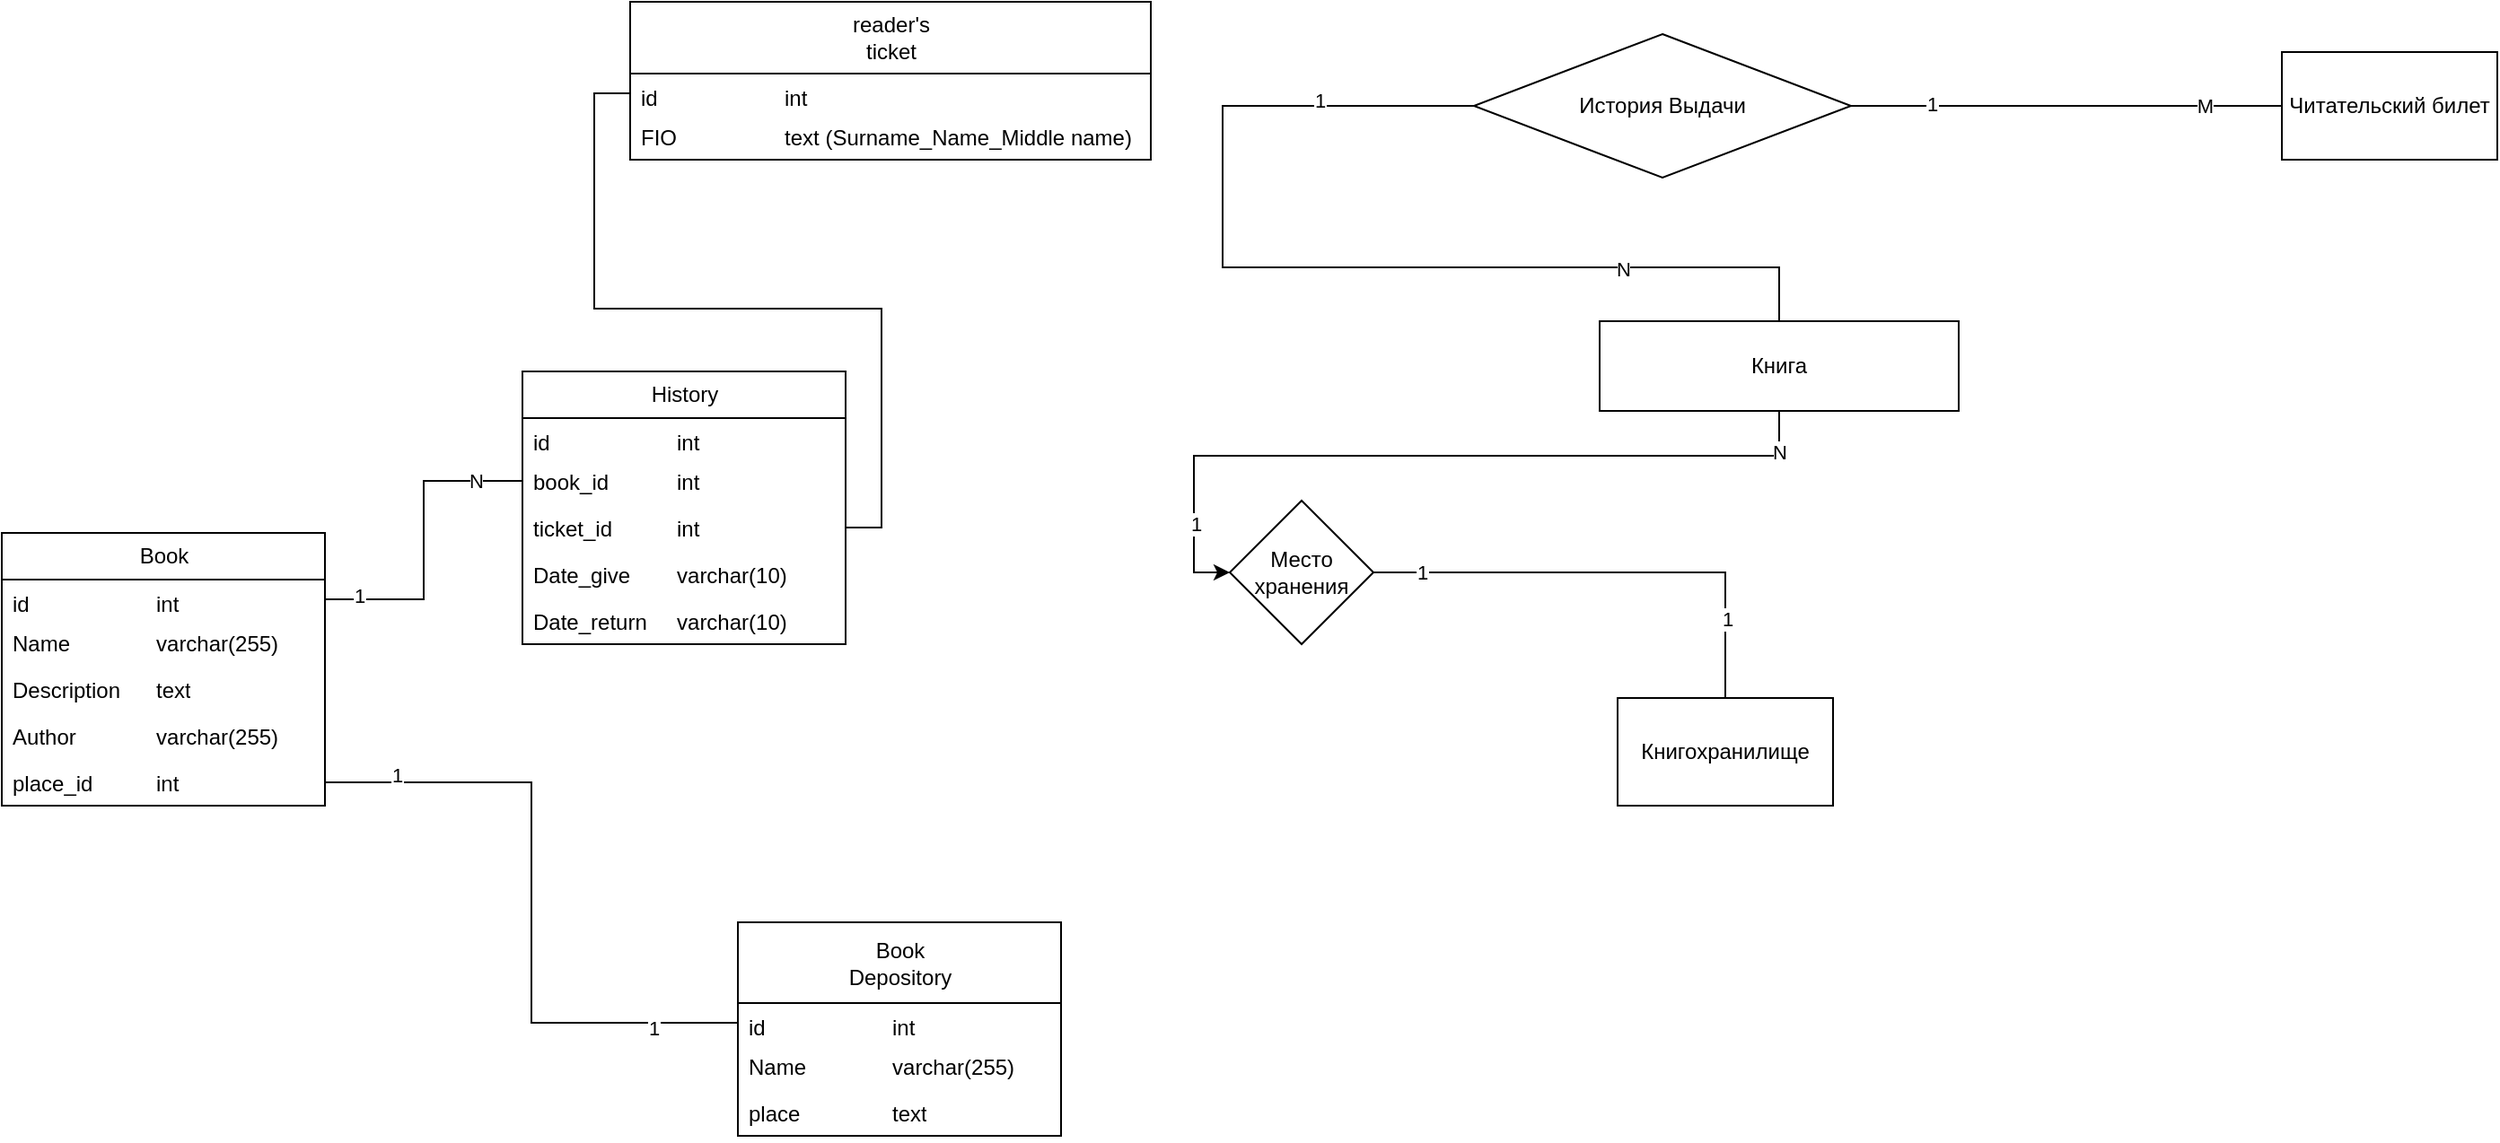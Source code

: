 <mxfile version="24.4.14" type="device">
  <diagram name="Страница — 1" id="w5D1AJOAY7u1KoYUXU2h">
    <mxGraphModel dx="2408" dy="714" grid="1" gridSize="10" guides="1" tooltips="1" connect="1" arrows="1" fold="1" page="1" pageScale="1" pageWidth="827" pageHeight="1169" math="0" shadow="0">
      <root>
        <mxCell id="0" />
        <mxCell id="1" parent="0" />
        <mxCell id="9vfL9RAj4Cvf0Cjeffzg-3" value="" style="edgeStyle=orthogonalEdgeStyle;rounded=0;orthogonalLoop=1;jettySize=auto;html=1;endArrow=none;endFill=0;" parent="1" source="9vfL9RAj4Cvf0Cjeffzg-4" target="9vfL9RAj4Cvf0Cjeffzg-2" edge="1">
          <mxGeometry relative="1" as="geometry" />
        </mxCell>
        <mxCell id="9vfL9RAj4Cvf0Cjeffzg-9" value="1" style="edgeLabel;html=1;align=center;verticalAlign=middle;resizable=0;points=[];" parent="9vfL9RAj4Cvf0Cjeffzg-3" vertex="1" connectable="0">
          <mxGeometry x="-0.625" y="1" relative="1" as="geometry">
            <mxPoint as="offset" />
          </mxGeometry>
        </mxCell>
        <mxCell id="9vfL9RAj4Cvf0Cjeffzg-10" value="M" style="edgeLabel;html=1;align=center;verticalAlign=middle;resizable=0;points=[];" parent="9vfL9RAj4Cvf0Cjeffzg-3" vertex="1" connectable="0">
          <mxGeometry x="0.642" relative="1" as="geometry">
            <mxPoint as="offset" />
          </mxGeometry>
        </mxCell>
        <mxCell id="9vfL9RAj4Cvf0Cjeffzg-19" style="edgeStyle=orthogonalEdgeStyle;rounded=0;orthogonalLoop=1;jettySize=auto;html=1;exitX=0.5;exitY=1;exitDx=0;exitDy=0;entryX=0;entryY=0.5;entryDx=0;entryDy=0;" parent="1" source="9vfL9RAj4Cvf0Cjeffzg-1" target="9vfL9RAj4Cvf0Cjeffzg-12" edge="1">
          <mxGeometry relative="1" as="geometry" />
        </mxCell>
        <mxCell id="9vfL9RAj4Cvf0Cjeffzg-20" value="N" style="edgeLabel;html=1;align=center;verticalAlign=middle;resizable=0;points=[];" parent="9vfL9RAj4Cvf0Cjeffzg-19" vertex="1" connectable="0">
          <mxGeometry x="-0.885" y="-2" relative="1" as="geometry">
            <mxPoint as="offset" />
          </mxGeometry>
        </mxCell>
        <mxCell id="9vfL9RAj4Cvf0Cjeffzg-21" value="1" style="edgeLabel;html=1;align=center;verticalAlign=middle;resizable=0;points=[];" parent="9vfL9RAj4Cvf0Cjeffzg-19" vertex="1" connectable="0">
          <mxGeometry x="0.785" y="1" relative="1" as="geometry">
            <mxPoint as="offset" />
          </mxGeometry>
        </mxCell>
        <mxCell id="9vfL9RAj4Cvf0Cjeffzg-1" value="Книга" style="rounded=0;whiteSpace=wrap;html=1;" parent="1" vertex="1">
          <mxGeometry x="620" y="200" width="200" height="50" as="geometry" />
        </mxCell>
        <mxCell id="9vfL9RAj4Cvf0Cjeffzg-2" value="Читательский билет" style="rounded=0;whiteSpace=wrap;html=1;" parent="1" vertex="1">
          <mxGeometry x="1000" y="50" width="120" height="60" as="geometry" />
        </mxCell>
        <mxCell id="9vfL9RAj4Cvf0Cjeffzg-5" value="" style="edgeStyle=orthogonalEdgeStyle;rounded=0;orthogonalLoop=1;jettySize=auto;html=1;endArrow=none;endFill=0;exitX=0.5;exitY=0;exitDx=0;exitDy=0;" parent="1" source="9vfL9RAj4Cvf0Cjeffzg-1" target="9vfL9RAj4Cvf0Cjeffzg-4" edge="1">
          <mxGeometry relative="1" as="geometry">
            <mxPoint x="260" y="295" as="sourcePoint" />
            <mxPoint x="887" y="115" as="targetPoint" />
            <Array as="points">
              <mxPoint x="720" y="170" />
              <mxPoint x="410" y="170" />
              <mxPoint x="410" y="80" />
            </Array>
          </mxGeometry>
        </mxCell>
        <mxCell id="9vfL9RAj4Cvf0Cjeffzg-7" value="N" style="edgeLabel;html=1;align=center;verticalAlign=middle;resizable=0;points=[];" parent="9vfL9RAj4Cvf0Cjeffzg-5" vertex="1" connectable="0">
          <mxGeometry x="-0.59" y="1" relative="1" as="geometry">
            <mxPoint as="offset" />
          </mxGeometry>
        </mxCell>
        <mxCell id="9vfL9RAj4Cvf0Cjeffzg-8" value="1" style="edgeLabel;html=1;align=center;verticalAlign=middle;resizable=0;points=[];" parent="9vfL9RAj4Cvf0Cjeffzg-5" vertex="1" connectable="0">
          <mxGeometry x="0.698" y="3" relative="1" as="geometry">
            <mxPoint as="offset" />
          </mxGeometry>
        </mxCell>
        <mxCell id="9vfL9RAj4Cvf0Cjeffzg-4" value="История Выдачи" style="rhombus;whiteSpace=wrap;html=1;" parent="1" vertex="1">
          <mxGeometry x="550" y="40" width="210" height="80" as="geometry" />
        </mxCell>
        <mxCell id="9vfL9RAj4Cvf0Cjeffzg-11" value="Книгохранилище" style="rounded=0;whiteSpace=wrap;html=1;" parent="1" vertex="1">
          <mxGeometry x="630" y="410" width="120" height="60" as="geometry" />
        </mxCell>
        <mxCell id="9vfL9RAj4Cvf0Cjeffzg-13" style="edgeStyle=orthogonalEdgeStyle;rounded=0;orthogonalLoop=1;jettySize=auto;html=1;exitX=1;exitY=0.5;exitDx=0;exitDy=0;endArrow=none;endFill=0;" parent="1" source="9vfL9RAj4Cvf0Cjeffzg-12" target="9vfL9RAj4Cvf0Cjeffzg-11" edge="1">
          <mxGeometry relative="1" as="geometry" />
        </mxCell>
        <mxCell id="9vfL9RAj4Cvf0Cjeffzg-17" value="1" style="edgeLabel;html=1;align=center;verticalAlign=middle;resizable=0;points=[];" parent="9vfL9RAj4Cvf0Cjeffzg-13" vertex="1" connectable="0">
          <mxGeometry x="0.669" y="1" relative="1" as="geometry">
            <mxPoint as="offset" />
          </mxGeometry>
        </mxCell>
        <mxCell id="9vfL9RAj4Cvf0Cjeffzg-18" value="1" style="edgeLabel;html=1;align=center;verticalAlign=middle;resizable=0;points=[];" parent="9vfL9RAj4Cvf0Cjeffzg-13" vertex="1" connectable="0">
          <mxGeometry x="-0.703" y="-3" relative="1" as="geometry">
            <mxPoint x="-13" y="-3" as="offset" />
          </mxGeometry>
        </mxCell>
        <mxCell id="9vfL9RAj4Cvf0Cjeffzg-12" value="Место хранения" style="rhombus;whiteSpace=wrap;html=1;" parent="1" vertex="1">
          <mxGeometry x="414" y="300" width="80" height="80" as="geometry" />
        </mxCell>
        <mxCell id="9vfL9RAj4Cvf0Cjeffzg-22" value="Book" style="swimlane;fontStyle=0;childLayout=stackLayout;horizontal=1;startSize=26;fillColor=none;horizontalStack=0;resizeParent=1;resizeParentMax=0;resizeLast=0;collapsible=1;marginBottom=0;html=1;" parent="1" vertex="1">
          <mxGeometry x="-270" y="318" width="180" height="152" as="geometry" />
        </mxCell>
        <mxCell id="9vfL9RAj4Cvf0Cjeffzg-23" value="id&lt;span style=&quot;white-space: pre;&quot;&gt;&#x9;&lt;/span&gt;&lt;span style=&quot;white-space: pre;&quot;&gt;&#x9;&lt;/span&gt;&lt;span style=&quot;white-space: pre;&quot;&gt;&#x9;&lt;/span&gt;int" style="text;strokeColor=none;fillColor=none;align=left;verticalAlign=top;spacingLeft=4;spacingRight=4;overflow=hidden;rotatable=0;points=[[0,0.5],[1,0.5]];portConstraint=eastwest;whiteSpace=wrap;html=1;" parent="9vfL9RAj4Cvf0Cjeffzg-22" vertex="1">
          <mxGeometry y="26" width="180" height="22" as="geometry" />
        </mxCell>
        <mxCell id="9vfL9RAj4Cvf0Cjeffzg-24" value="Name&amp;nbsp;&lt;span style=&quot;white-space: pre;&quot;&gt;&#x9;&lt;/span&gt;&lt;span style=&quot;white-space: pre;&quot;&gt;&#x9;&lt;/span&gt;varchar(255)" style="text;strokeColor=none;fillColor=none;align=left;verticalAlign=top;spacingLeft=4;spacingRight=4;overflow=hidden;rotatable=0;points=[[0,0.5],[1,0.5]];portConstraint=eastwest;whiteSpace=wrap;html=1;" parent="9vfL9RAj4Cvf0Cjeffzg-22" vertex="1">
          <mxGeometry y="48" width="180" height="26" as="geometry" />
        </mxCell>
        <mxCell id="9vfL9RAj4Cvf0Cjeffzg-25" value="Description&amp;nbsp;&lt;span style=&quot;white-space: pre;&quot;&gt;&#x9;&lt;/span&gt;text" style="text;strokeColor=none;fillColor=none;align=left;verticalAlign=top;spacingLeft=4;spacingRight=4;overflow=hidden;rotatable=0;points=[[0,0.5],[1,0.5]];portConstraint=eastwest;whiteSpace=wrap;html=1;" parent="9vfL9RAj4Cvf0Cjeffzg-22" vertex="1">
          <mxGeometry y="74" width="180" height="26" as="geometry" />
        </mxCell>
        <mxCell id="9vfL9RAj4Cvf0Cjeffzg-27" value="Au&lt;span style=&quot;background-color: initial;&quot;&gt;thor&amp;nbsp;&lt;span style=&quot;white-space: pre;&quot;&gt;&#x9;&lt;/span&gt;&lt;span style=&quot;white-space: pre;&quot;&gt;&#x9;&lt;/span&gt;&lt;/span&gt;varchar(255)" style="text;strokeColor=none;fillColor=none;align=left;verticalAlign=top;spacingLeft=4;spacingRight=4;overflow=hidden;rotatable=0;points=[[0,0.5],[1,0.5]];portConstraint=eastwest;whiteSpace=wrap;html=1;" parent="9vfL9RAj4Cvf0Cjeffzg-22" vertex="1">
          <mxGeometry y="100" width="180" height="26" as="geometry" />
        </mxCell>
        <mxCell id="9vfL9RAj4Cvf0Cjeffzg-26" value="place_id&lt;span style=&quot;white-space: pre;&quot;&gt;&#x9;&lt;/span&gt;&lt;span style=&quot;white-space: pre;&quot;&gt;&#x9;&lt;/span&gt;int" style="text;strokeColor=none;fillColor=none;align=left;verticalAlign=top;spacingLeft=4;spacingRight=4;overflow=hidden;rotatable=0;points=[[0,0.5],[1,0.5]];portConstraint=eastwest;whiteSpace=wrap;html=1;" parent="9vfL9RAj4Cvf0Cjeffzg-22" vertex="1">
          <mxGeometry y="126" width="180" height="26" as="geometry" />
        </mxCell>
        <mxCell id="9vfL9RAj4Cvf0Cjeffzg-28" value="&lt;span style=&quot;white-space: pre-wrap;&quot;&gt;Book &lt;/span&gt;&lt;span style=&quot;white-space: pre-wrap;&quot; data-src-align=&quot;0:14&quot; class=&quot;EzKURWReUAB5oZgtQNkl&quot;&gt;Depository&lt;/span&gt;" style="swimlane;fontStyle=0;childLayout=stackLayout;horizontal=1;startSize=45;fillColor=none;horizontalStack=0;resizeParent=1;resizeParentMax=0;resizeLast=0;collapsible=1;marginBottom=0;html=1;" parent="1" vertex="1">
          <mxGeometry x="140" y="535" width="180" height="119" as="geometry" />
        </mxCell>
        <mxCell id="9vfL9RAj4Cvf0Cjeffzg-29" value="id&lt;span style=&quot;white-space: pre;&quot;&gt;&#x9;&lt;/span&gt;&lt;span style=&quot;white-space: pre;&quot;&gt;&#x9;&lt;/span&gt;&lt;span style=&quot;white-space: pre;&quot;&gt;&#x9;&lt;/span&gt;int" style="text;strokeColor=none;fillColor=none;align=left;verticalAlign=top;spacingLeft=4;spacingRight=4;overflow=hidden;rotatable=0;points=[[0,0.5],[1,0.5]];portConstraint=eastwest;whiteSpace=wrap;html=1;" parent="9vfL9RAj4Cvf0Cjeffzg-28" vertex="1">
          <mxGeometry y="45" width="180" height="22" as="geometry" />
        </mxCell>
        <mxCell id="9vfL9RAj4Cvf0Cjeffzg-30" value="Name&amp;nbsp;&lt;span style=&quot;white-space: pre;&quot;&gt;&#x9;&lt;/span&gt;&lt;span style=&quot;white-space: pre;&quot;&gt;&#x9;&lt;/span&gt;varchar(255)" style="text;strokeColor=none;fillColor=none;align=left;verticalAlign=top;spacingLeft=4;spacingRight=4;overflow=hidden;rotatable=0;points=[[0,0.5],[1,0.5]];portConstraint=eastwest;whiteSpace=wrap;html=1;" parent="9vfL9RAj4Cvf0Cjeffzg-28" vertex="1">
          <mxGeometry y="67" width="180" height="26" as="geometry" />
        </mxCell>
        <mxCell id="9vfL9RAj4Cvf0Cjeffzg-31" value="place&lt;span style=&quot;white-space: pre;&quot;&gt;&#x9;&lt;/span&gt;&amp;nbsp;&lt;span style=&quot;white-space: pre;&quot;&gt;&#x9;&lt;/span&gt;text" style="text;strokeColor=none;fillColor=none;align=left;verticalAlign=top;spacingLeft=4;spacingRight=4;overflow=hidden;rotatable=0;points=[[0,0.5],[1,0.5]];portConstraint=eastwest;whiteSpace=wrap;html=1;" parent="9vfL9RAj4Cvf0Cjeffzg-28" vertex="1">
          <mxGeometry y="93" width="180" height="26" as="geometry" />
        </mxCell>
        <mxCell id="9vfL9RAj4Cvf0Cjeffzg-36" style="edgeStyle=orthogonalEdgeStyle;rounded=0;orthogonalLoop=1;jettySize=auto;html=1;exitX=1;exitY=0.5;exitDx=0;exitDy=0;endArrow=none;endFill=0;" parent="1" source="9vfL9RAj4Cvf0Cjeffzg-26" target="9vfL9RAj4Cvf0Cjeffzg-29" edge="1">
          <mxGeometry relative="1" as="geometry" />
        </mxCell>
        <mxCell id="YWxd3MEu1k-rV6FUPabJ-1" value="1" style="edgeLabel;html=1;align=center;verticalAlign=middle;resizable=0;points=[];" vertex="1" connectable="0" parent="9vfL9RAj4Cvf0Cjeffzg-36">
          <mxGeometry x="-0.781" y="4" relative="1" as="geometry">
            <mxPoint as="offset" />
          </mxGeometry>
        </mxCell>
        <mxCell id="YWxd3MEu1k-rV6FUPabJ-2" value="1" style="edgeLabel;html=1;align=center;verticalAlign=middle;resizable=0;points=[];" vertex="1" connectable="0" parent="9vfL9RAj4Cvf0Cjeffzg-36">
          <mxGeometry x="0.741" y="-3" relative="1" as="geometry">
            <mxPoint as="offset" />
          </mxGeometry>
        </mxCell>
        <mxCell id="9vfL9RAj4Cvf0Cjeffzg-37" value="&lt;div&gt;&lt;span style=&quot;background-color: initial; white-space: pre-wrap;&quot; data-src-align=&quot;0:12&quot; class=&quot;EzKURWReUAB5oZgtQNkl&quot;&gt;reader&lt;/span&gt;&lt;span style=&quot;background-color: initial; white-space: pre-wrap;&quot;&gt;&#39;s &lt;/span&gt;&lt;span style=&quot;background-color: initial; white-space: pre-wrap;&quot; data-src-align=&quot;13:5&quot; class=&quot;EzKURWReUAB5oZgtQNkl&quot;&gt;ticket&lt;/span&gt;&lt;br&gt;&lt;/div&gt;" style="swimlane;fontStyle=0;childLayout=stackLayout;horizontal=1;startSize=40;fillColor=none;horizontalStack=0;resizeParent=1;resizeParentMax=0;resizeLast=0;collapsible=1;marginBottom=0;html=1;" parent="1" vertex="1">
          <mxGeometry x="80" y="22" width="290" height="88" as="geometry">
            <mxRectangle x="120" y="230" width="110" height="30" as="alternateBounds" />
          </mxGeometry>
        </mxCell>
        <mxCell id="9vfL9RAj4Cvf0Cjeffzg-38" value="id&lt;span style=&quot;white-space: pre;&quot;&gt;&#x9;&lt;/span&gt;&lt;span style=&quot;white-space: pre;&quot;&gt;&#x9;&lt;/span&gt;&lt;span style=&quot;white-space: pre;&quot;&gt;&#x9;&lt;/span&gt;int" style="text;strokeColor=none;fillColor=none;align=left;verticalAlign=top;spacingLeft=4;spacingRight=4;overflow=hidden;rotatable=0;points=[[0,0.5],[1,0.5]];portConstraint=eastwest;whiteSpace=wrap;html=1;" parent="9vfL9RAj4Cvf0Cjeffzg-37" vertex="1">
          <mxGeometry y="40" width="290" height="22" as="geometry" />
        </mxCell>
        <mxCell id="9vfL9RAj4Cvf0Cjeffzg-40" value="FIO&lt;span style=&quot;white-space: pre;&quot;&gt;&#x9;&lt;/span&gt;&lt;span style=&quot;white-space: pre;&quot;&gt;&#x9;&lt;/span&gt;&amp;nbsp;&lt;span style=&quot;white-space: pre;&quot;&gt;&#x9;&lt;/span&gt;text (&lt;span style=&quot;white-space-collapse: preserve;&quot; data-src-align=&quot;0:7&quot; class=&quot;EzKURWReUAB5oZgtQNkl&quot;&gt;Surname&lt;/span&gt;_Name_&lt;span style=&quot;white-space-collapse: preserve;&quot; data-src-align=&quot;0:8&quot; class=&quot;EzKURWReUAB5oZgtQNkl&quot;&gt;Middle&lt;/span&gt;&lt;span style=&quot;white-space-collapse: preserve;&quot;&gt; name&lt;/span&gt;)" style="text;strokeColor=none;fillColor=none;align=left;verticalAlign=top;spacingLeft=4;spacingRight=4;overflow=hidden;rotatable=0;points=[[0,0.5],[1,0.5]];portConstraint=eastwest;whiteSpace=wrap;html=1;" parent="9vfL9RAj4Cvf0Cjeffzg-37" vertex="1">
          <mxGeometry y="62" width="290" height="26" as="geometry" />
        </mxCell>
        <mxCell id="9vfL9RAj4Cvf0Cjeffzg-44" value="History" style="swimlane;fontStyle=0;childLayout=stackLayout;horizontal=1;startSize=26;fillColor=none;horizontalStack=0;resizeParent=1;resizeParentMax=0;resizeLast=0;collapsible=1;marginBottom=0;html=1;" parent="1" vertex="1">
          <mxGeometry x="20" y="228" width="180" height="152" as="geometry" />
        </mxCell>
        <mxCell id="9vfL9RAj4Cvf0Cjeffzg-45" value="id&lt;span style=&quot;white-space: pre;&quot;&gt;&#x9;&lt;/span&gt;&lt;span style=&quot;white-space: pre;&quot;&gt;&#x9;&lt;/span&gt;&lt;span style=&quot;white-space: pre;&quot;&gt;&#x9;&lt;/span&gt;int" style="text;strokeColor=none;fillColor=none;align=left;verticalAlign=top;spacingLeft=4;spacingRight=4;overflow=hidden;rotatable=0;points=[[0,0.5],[1,0.5]];portConstraint=eastwest;whiteSpace=wrap;html=1;" parent="9vfL9RAj4Cvf0Cjeffzg-44" vertex="1">
          <mxGeometry y="26" width="180" height="22" as="geometry" />
        </mxCell>
        <mxCell id="9vfL9RAj4Cvf0Cjeffzg-46" value="book_id&amp;nbsp;&lt;span style=&quot;white-space: pre;&quot;&gt;&#x9;&lt;/span&gt;&lt;span style=&quot;white-space: pre;&quot;&gt;&#x9;&lt;/span&gt;int" style="text;strokeColor=none;fillColor=none;align=left;verticalAlign=top;spacingLeft=4;spacingRight=4;overflow=hidden;rotatable=0;points=[[0,0.5],[1,0.5]];portConstraint=eastwest;whiteSpace=wrap;html=1;" parent="9vfL9RAj4Cvf0Cjeffzg-44" vertex="1">
          <mxGeometry y="48" width="180" height="26" as="geometry" />
        </mxCell>
        <mxCell id="9vfL9RAj4Cvf0Cjeffzg-47" value="ticket_id&lt;span style=&quot;white-space: pre;&quot;&gt;&#x9;&lt;/span&gt;&amp;nbsp;&lt;span style=&quot;white-space: pre;&quot;&gt;&#x9;&lt;/span&gt;int" style="text;strokeColor=none;fillColor=none;align=left;verticalAlign=top;spacingLeft=4;spacingRight=4;overflow=hidden;rotatable=0;points=[[0,0.5],[1,0.5]];portConstraint=eastwest;whiteSpace=wrap;html=1;" parent="9vfL9RAj4Cvf0Cjeffzg-44" vertex="1">
          <mxGeometry y="74" width="180" height="26" as="geometry" />
        </mxCell>
        <mxCell id="9vfL9RAj4Cvf0Cjeffzg-48" value="Date_give&lt;span style=&quot;white-space: pre;&quot;&gt;&#x9;&lt;/span&gt;varchar(10)" style="text;strokeColor=none;fillColor=none;align=left;verticalAlign=top;spacingLeft=4;spacingRight=4;overflow=hidden;rotatable=0;points=[[0,0.5],[1,0.5]];portConstraint=eastwest;whiteSpace=wrap;html=1;" parent="9vfL9RAj4Cvf0Cjeffzg-44" vertex="1">
          <mxGeometry y="100" width="180" height="26" as="geometry" />
        </mxCell>
        <mxCell id="9vfL9RAj4Cvf0Cjeffzg-49" value="Date_return&lt;span style=&quot;white-space: pre;&quot;&gt;&#x9;&lt;/span&gt;varchar(10)" style="text;strokeColor=none;fillColor=none;align=left;verticalAlign=top;spacingLeft=4;spacingRight=4;overflow=hidden;rotatable=0;points=[[0,0.5],[1,0.5]];portConstraint=eastwest;whiteSpace=wrap;html=1;" parent="9vfL9RAj4Cvf0Cjeffzg-44" vertex="1">
          <mxGeometry y="126" width="180" height="26" as="geometry" />
        </mxCell>
        <mxCell id="9vfL9RAj4Cvf0Cjeffzg-50" style="edgeStyle=orthogonalEdgeStyle;rounded=0;orthogonalLoop=1;jettySize=auto;html=1;exitX=1;exitY=0.5;exitDx=0;exitDy=0;endArrow=none;endFill=0;" parent="1" source="9vfL9RAj4Cvf0Cjeffzg-23" target="9vfL9RAj4Cvf0Cjeffzg-46" edge="1">
          <mxGeometry relative="1" as="geometry" />
        </mxCell>
        <mxCell id="9vfL9RAj4Cvf0Cjeffzg-52" value="1" style="edgeLabel;html=1;align=center;verticalAlign=middle;resizable=0;points=[];" parent="9vfL9RAj4Cvf0Cjeffzg-50" vertex="1" connectable="0">
          <mxGeometry x="-0.784" y="2" relative="1" as="geometry">
            <mxPoint as="offset" />
          </mxGeometry>
        </mxCell>
        <mxCell id="9vfL9RAj4Cvf0Cjeffzg-53" value="N" style="edgeLabel;html=1;align=center;verticalAlign=middle;resizable=0;points=[];" parent="9vfL9RAj4Cvf0Cjeffzg-50" vertex="1" connectable="0">
          <mxGeometry x="0.705" relative="1" as="geometry">
            <mxPoint as="offset" />
          </mxGeometry>
        </mxCell>
        <mxCell id="9vfL9RAj4Cvf0Cjeffzg-51" style="edgeStyle=orthogonalEdgeStyle;rounded=0;orthogonalLoop=1;jettySize=auto;html=1;exitX=1;exitY=0.5;exitDx=0;exitDy=0;entryX=0;entryY=0.5;entryDx=0;entryDy=0;endArrow=none;endFill=0;" parent="1" source="9vfL9RAj4Cvf0Cjeffzg-47" target="9vfL9RAj4Cvf0Cjeffzg-38" edge="1">
          <mxGeometry relative="1" as="geometry" />
        </mxCell>
      </root>
    </mxGraphModel>
  </diagram>
</mxfile>
